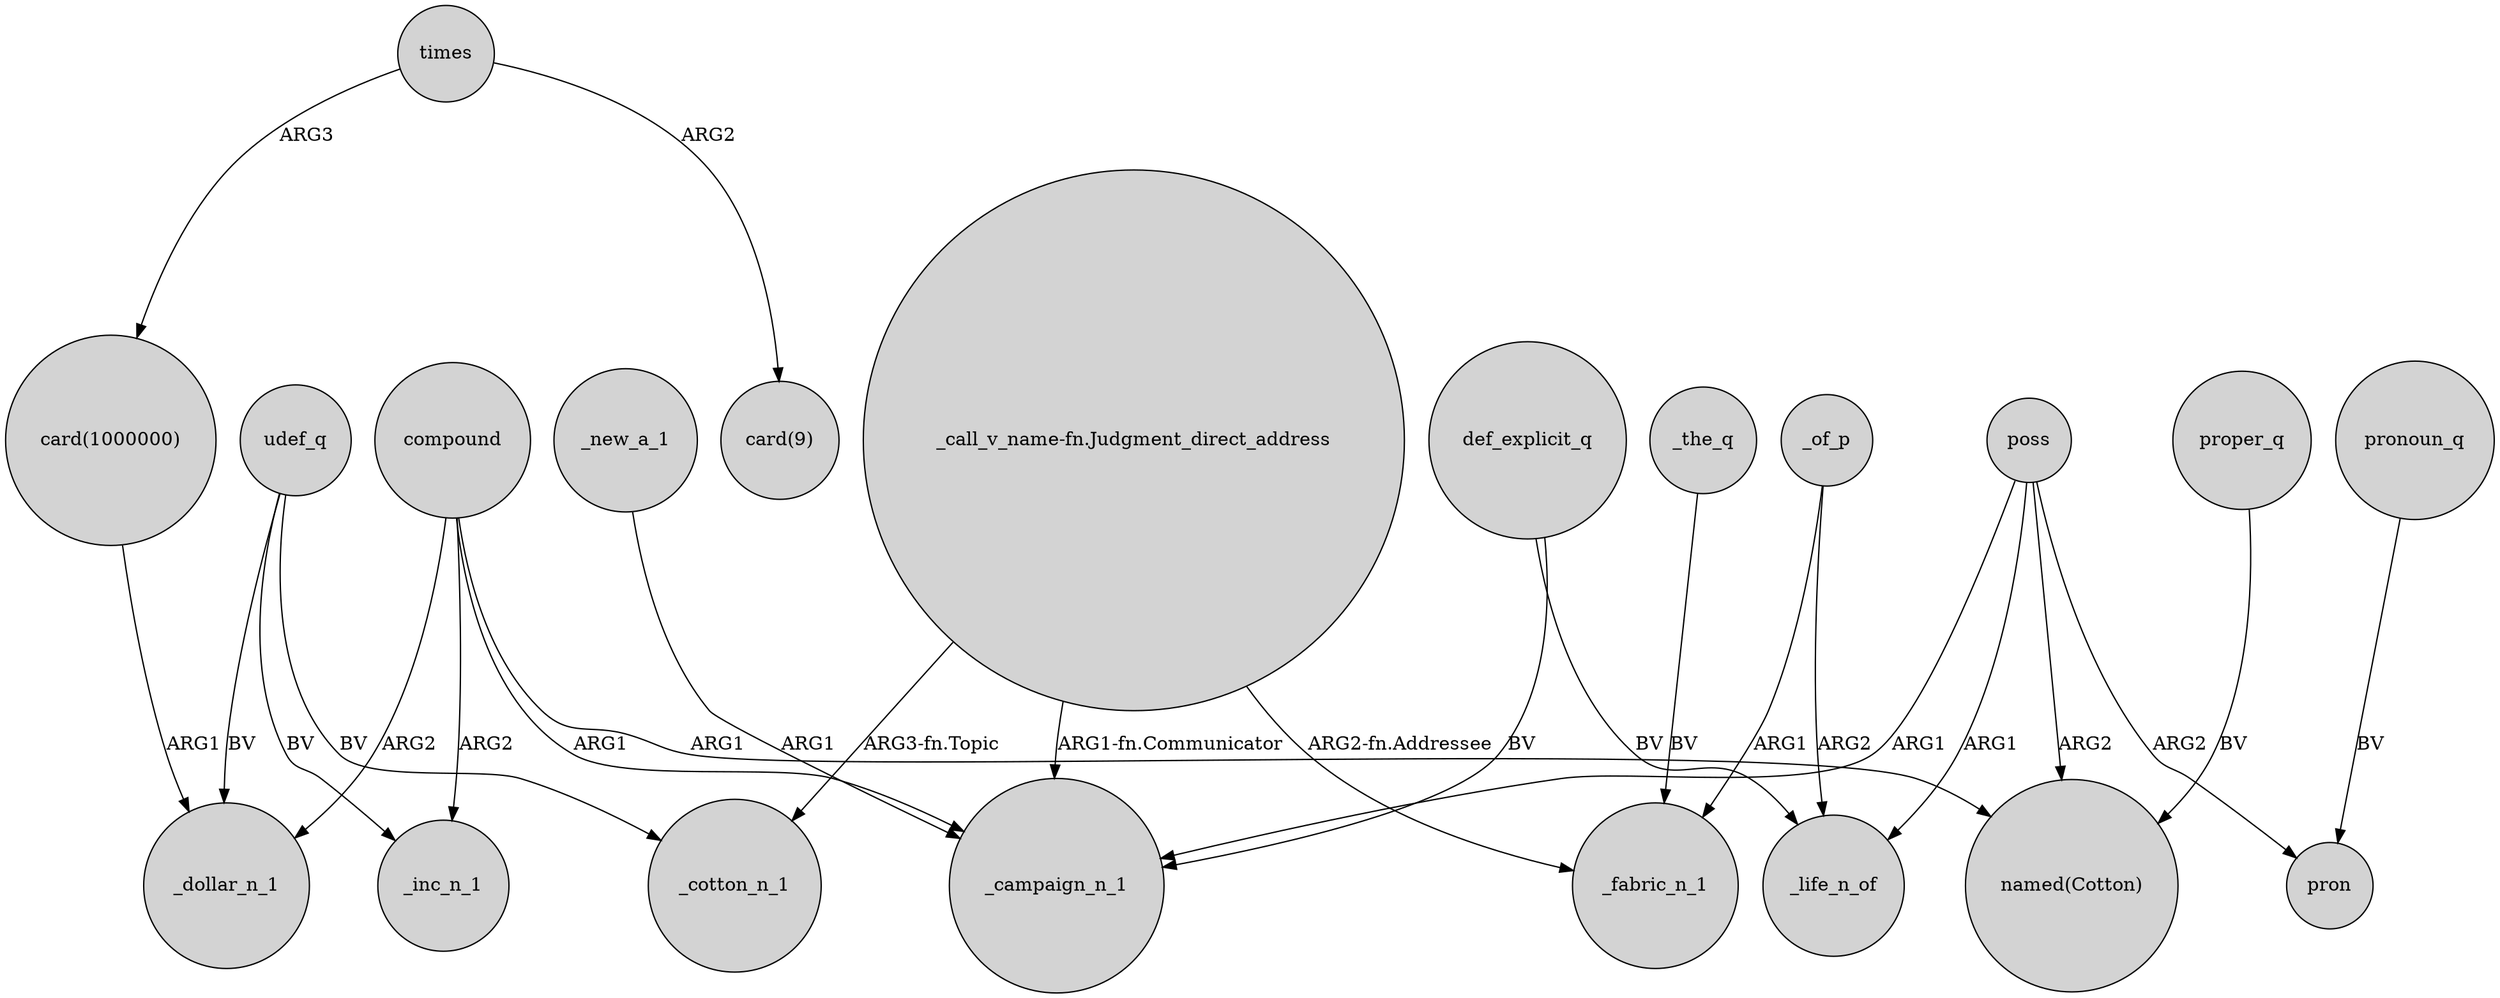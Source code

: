 digraph {
	node [shape=circle style=filled]
	def_explicit_q -> _campaign_n_1 [label=BV]
	"_call_v_name-fn.Judgment_direct_address" -> _cotton_n_1 [label="ARG3-fn.Topic"]
	times -> "card(1000000)" [label=ARG3]
	compound -> _dollar_n_1 [label=ARG2]
	poss -> _life_n_of [label=ARG1]
	compound -> "named(Cotton)" [label=ARG1]
	_of_p -> _fabric_n_1 [label=ARG1]
	_new_a_1 -> _campaign_n_1 [label=ARG1]
	pronoun_q -> pron [label=BV]
	udef_q -> _inc_n_1 [label=BV]
	poss -> pron [label=ARG2]
	compound -> _inc_n_1 [label=ARG2]
	def_explicit_q -> _life_n_of [label=BV]
	compound -> _campaign_n_1 [label=ARG1]
	udef_q -> _cotton_n_1 [label=BV]
	"_call_v_name-fn.Judgment_direct_address" -> _campaign_n_1 [label="ARG1-fn.Communicator"]
	udef_q -> _dollar_n_1 [label=BV]
	"card(1000000)" -> _dollar_n_1 [label=ARG1]
	poss -> "named(Cotton)" [label=ARG2]
	proper_q -> "named(Cotton)" [label=BV]
	_the_q -> _fabric_n_1 [label=BV]
	_of_p -> _life_n_of [label=ARG2]
	poss -> _campaign_n_1 [label=ARG1]
	times -> "card(9)" [label=ARG2]
	"_call_v_name-fn.Judgment_direct_address" -> _fabric_n_1 [label="ARG2-fn.Addressee"]
}
